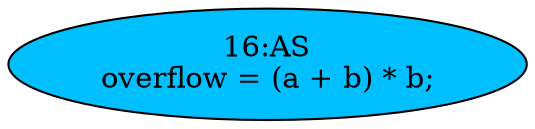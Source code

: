 strict digraph "" {
	node [label="\N"];
	"16:AS"	[ast="<pyverilog.vparser.ast.Assign object at 0x7fdeeba9b590>",
		def_var="['overflow']",
		fillcolor=deepskyblue,
		label="16:AS
overflow = (a + b) * b;",
		statements="[]",
		style=filled,
		typ=Assign,
		use_var="['a', 'b', 'b']"];
}
